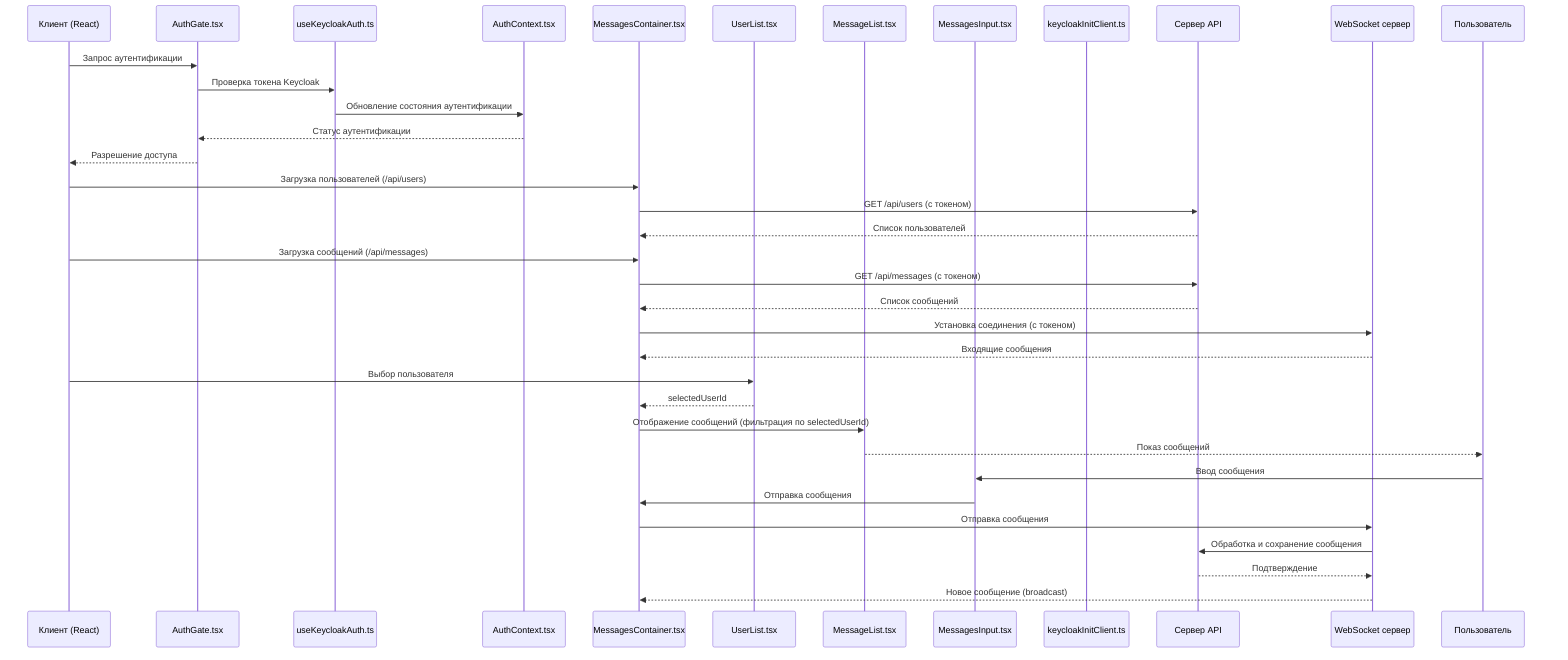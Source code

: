 sequenceDiagram
    participant Client as Клиент (React)
    participant AuthGate as AuthGate.tsx
    participant AuthHook as useKeycloakAuth.ts
    participant AuthContext as AuthContext.tsx
    participant MsgContainer as MessagesContainer.tsx
    participant UserList as UserList.tsx
    participant MsgList as MessageList.tsx
    participant MsgInput as MessagesInput.tsx
    participant KeycloakClient as keycloakInitClient.ts
    participant ServerAPI as Сервер API
    participant WebSocket as WebSocket сервер

    Client->>AuthGate: Запрос аутентификации
    AuthGate->>AuthHook: Проверка токена Keycloak
    AuthHook->>AuthContext: Обновление состояния аутентификации
    AuthContext-->>AuthGate: Статус аутентификации

    AuthGate-->>Client: Разрешение доступа

    Client->>MsgContainer: Загрузка пользователей (/api/users)
    MsgContainer->>ServerAPI: GET /api/users (с токеном)
    ServerAPI-->>MsgContainer: Список пользователей

    Client->>MsgContainer: Загрузка сообщений (/api/messages)
    MsgContainer->>ServerAPI: GET /api/messages (с токеном)
    ServerAPI-->>MsgContainer: Список сообщений

    MsgContainer->>WebSocket: Установка соединения (с токеном)
    WebSocket-->>MsgContainer: Входящие сообщения

    Client->>UserList: Выбор пользователя
    UserList-->>MsgContainer: selectedUserId

    MsgContainer->>MsgList: Отображение сообщений (фильтрация по selectedUserId)
    MsgList-->>Пользователь: Показ сообщений

    Пользователь->>MsgInput: Ввод сообщения
    MsgInput->>MsgContainer: Отправка сообщения
    MsgContainer->>WebSocket: Отправка сообщения

    WebSocket->>ServerAPI: Обработка и сохранение сообщения
    ServerAPI-->>WebSocket: Подтверждение

    WebSocket-->>MsgContainer: Новое сообщение (broadcast)